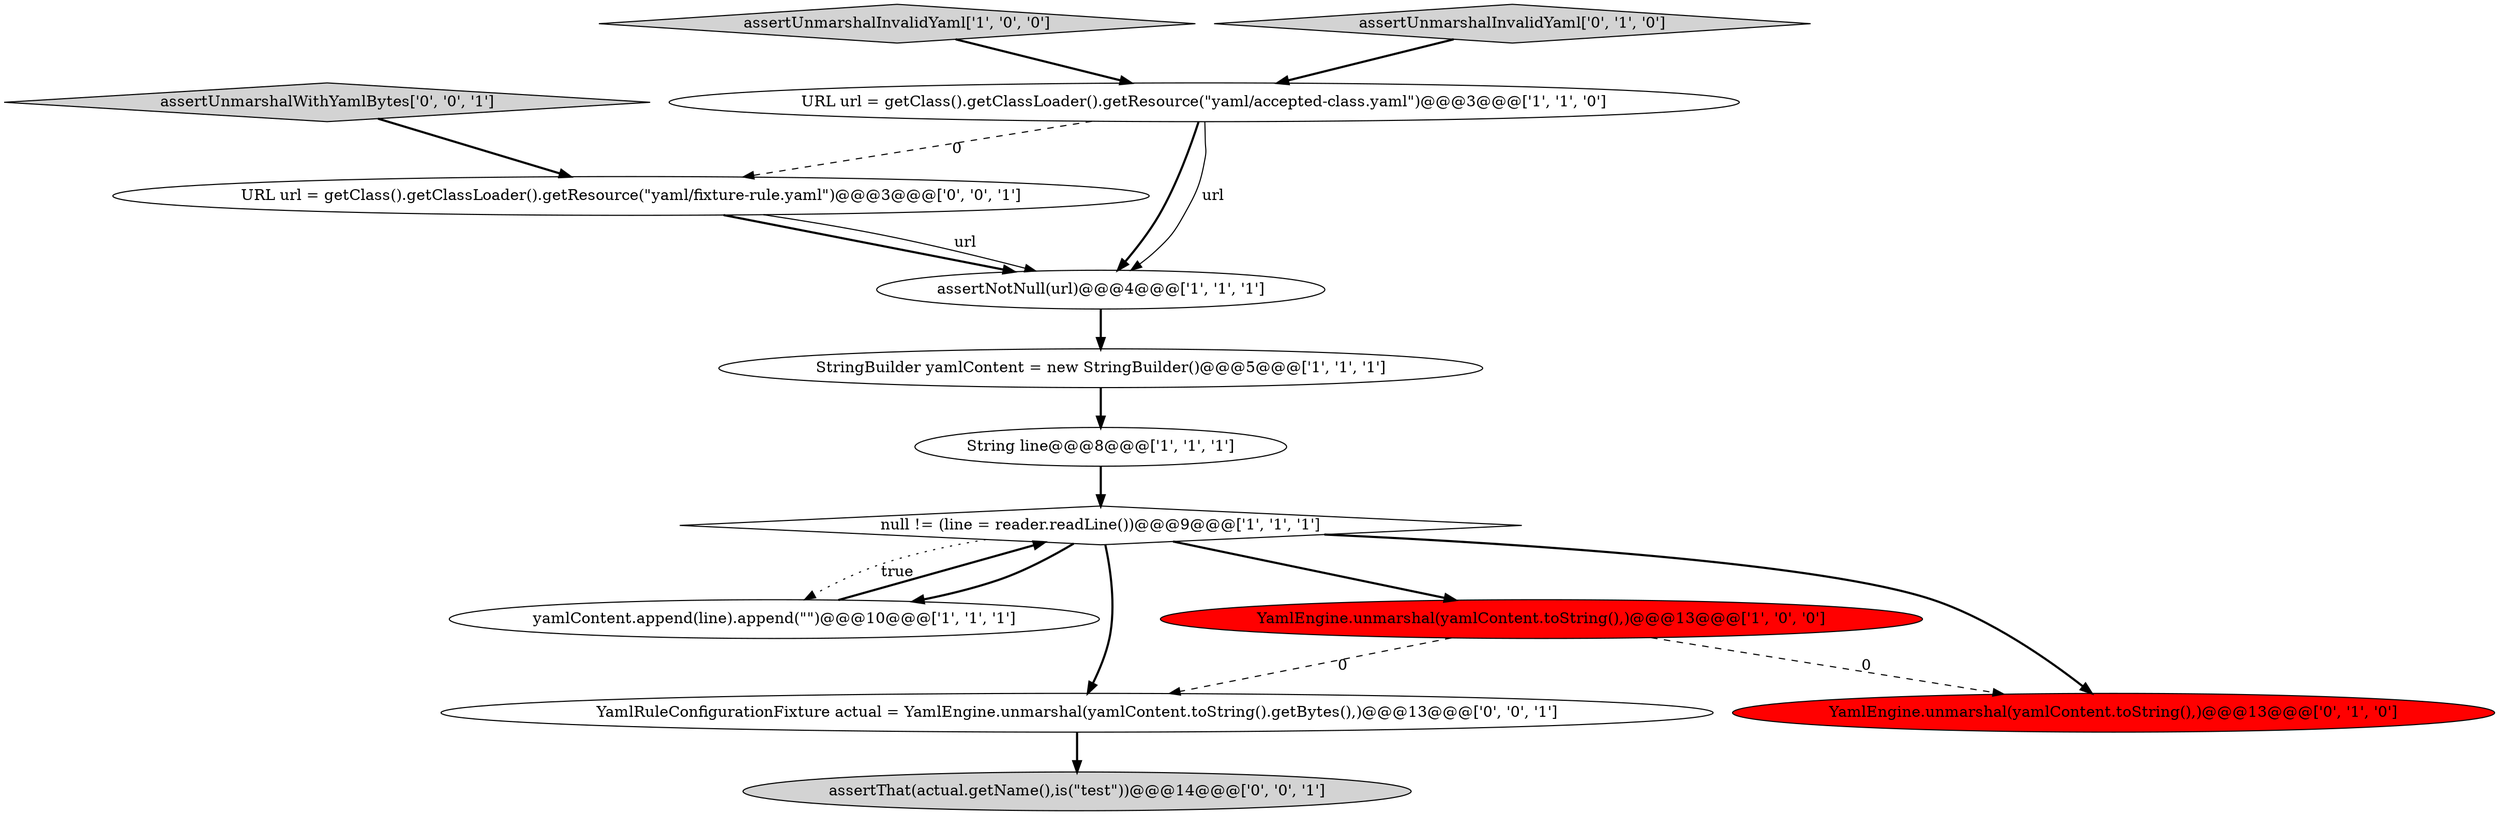 digraph {
11 [style = filled, label = "assertThat(actual.getName(),is(\"test\"))@@@14@@@['0', '0', '1']", fillcolor = lightgray, shape = ellipse image = "AAA0AAABBB3BBB"];
10 [style = filled, label = "YamlRuleConfigurationFixture actual = YamlEngine.unmarshal(yamlContent.toString().getBytes(),)@@@13@@@['0', '0', '1']", fillcolor = white, shape = ellipse image = "AAA0AAABBB3BBB"];
13 [style = filled, label = "assertUnmarshalWithYamlBytes['0', '0', '1']", fillcolor = lightgray, shape = diamond image = "AAA0AAABBB3BBB"];
6 [style = filled, label = "YamlEngine.unmarshal(yamlContent.toString(),)@@@13@@@['1', '0', '0']", fillcolor = red, shape = ellipse image = "AAA1AAABBB1BBB"];
5 [style = filled, label = "String line@@@8@@@['1', '1', '1']", fillcolor = white, shape = ellipse image = "AAA0AAABBB1BBB"];
3 [style = filled, label = "yamlContent.append(line).append(\"\")@@@10@@@['1', '1', '1']", fillcolor = white, shape = ellipse image = "AAA0AAABBB1BBB"];
4 [style = filled, label = "assertUnmarshalInvalidYaml['1', '0', '0']", fillcolor = lightgray, shape = diamond image = "AAA0AAABBB1BBB"];
8 [style = filled, label = "assertUnmarshalInvalidYaml['0', '1', '0']", fillcolor = lightgray, shape = diamond image = "AAA0AAABBB2BBB"];
1 [style = filled, label = "URL url = getClass().getClassLoader().getResource(\"yaml/accepted-class.yaml\")@@@3@@@['1', '1', '0']", fillcolor = white, shape = ellipse image = "AAA0AAABBB1BBB"];
12 [style = filled, label = "URL url = getClass().getClassLoader().getResource(\"yaml/fixture-rule.yaml\")@@@3@@@['0', '0', '1']", fillcolor = white, shape = ellipse image = "AAA0AAABBB3BBB"];
7 [style = filled, label = "null != (line = reader.readLine())@@@9@@@['1', '1', '1']", fillcolor = white, shape = diamond image = "AAA0AAABBB1BBB"];
2 [style = filled, label = "StringBuilder yamlContent = new StringBuilder()@@@5@@@['1', '1', '1']", fillcolor = white, shape = ellipse image = "AAA0AAABBB1BBB"];
9 [style = filled, label = "YamlEngine.unmarshal(yamlContent.toString(),)@@@13@@@['0', '1', '0']", fillcolor = red, shape = ellipse image = "AAA1AAABBB2BBB"];
0 [style = filled, label = "assertNotNull(url)@@@4@@@['1', '1', '1']", fillcolor = white, shape = ellipse image = "AAA0AAABBB1BBB"];
7->9 [style = bold, label=""];
8->1 [style = bold, label=""];
5->7 [style = bold, label=""];
1->12 [style = dashed, label="0"];
7->3 [style = bold, label=""];
4->1 [style = bold, label=""];
2->5 [style = bold, label=""];
6->10 [style = dashed, label="0"];
10->11 [style = bold, label=""];
1->0 [style = bold, label=""];
13->12 [style = bold, label=""];
3->7 [style = bold, label=""];
7->3 [style = dotted, label="true"];
12->0 [style = bold, label=""];
7->10 [style = bold, label=""];
12->0 [style = solid, label="url"];
7->6 [style = bold, label=""];
0->2 [style = bold, label=""];
6->9 [style = dashed, label="0"];
1->0 [style = solid, label="url"];
}
